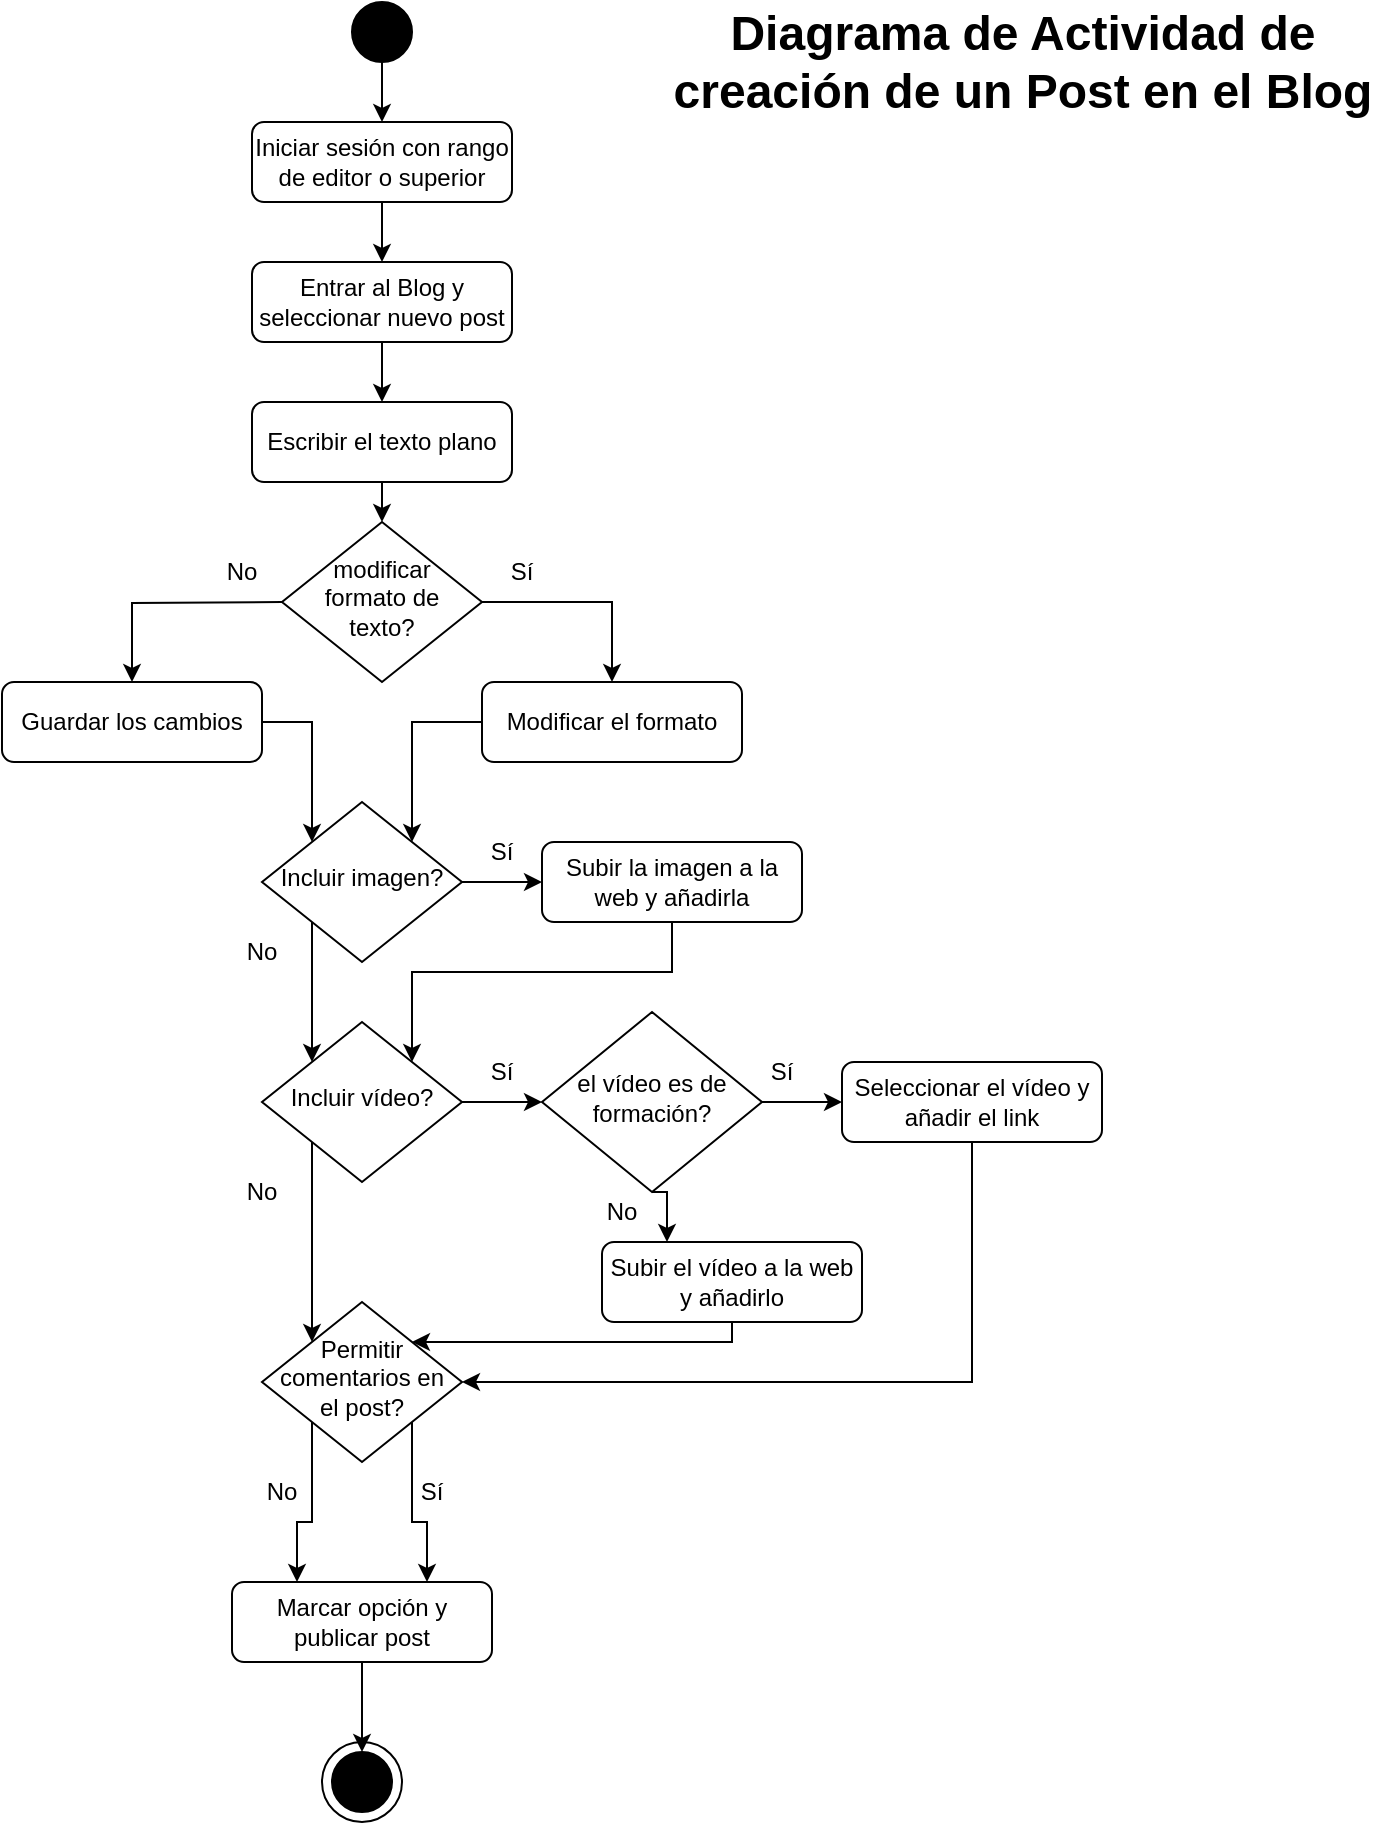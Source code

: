 <mxfile version="17.4.2" type="device"><diagram id="C5RBs43oDa-KdzZeNtuy" name="Page-1"><mxGraphModel dx="1422" dy="865" grid="1" gridSize="10" guides="1" tooltips="1" connect="1" arrows="1" fold="1" page="1" pageScale="1" pageWidth="827" pageHeight="1169" math="0" shadow="0"><root><mxCell id="WIyWlLk6GJQsqaUBKTNV-0"/><mxCell id="WIyWlLk6GJQsqaUBKTNV-1" parent="WIyWlLk6GJQsqaUBKTNV-0"/><mxCell id="AG8Vrzs5j0k-C56R-lZf-63" style="edgeStyle=orthogonalEdgeStyle;rounded=0;orthogonalLoop=1;jettySize=auto;html=1;entryX=0.5;entryY=0;entryDx=0;entryDy=0;" edge="1" parent="WIyWlLk6GJQsqaUBKTNV-1" source="AG8Vrzs5j0k-C56R-lZf-0" target="AG8Vrzs5j0k-C56R-lZf-61"><mxGeometry relative="1" as="geometry"/></mxCell><mxCell id="AG8Vrzs5j0k-C56R-lZf-0" value="" style="ellipse;whiteSpace=wrap;html=1;aspect=fixed;fillColor=#000000;" vertex="1" parent="WIyWlLk6GJQsqaUBKTNV-1"><mxGeometry x="205" y="40" width="30" height="30" as="geometry"/></mxCell><mxCell id="AG8Vrzs5j0k-C56R-lZf-4" value="" style="group" vertex="1" connectable="0" parent="WIyWlLk6GJQsqaUBKTNV-1"><mxGeometry x="190" y="910" width="40" height="40" as="geometry"/></mxCell><mxCell id="AG8Vrzs5j0k-C56R-lZf-3" value="" style="ellipse;whiteSpace=wrap;html=1;aspect=fixed;fillColor=#FFFFFF;" vertex="1" parent="AG8Vrzs5j0k-C56R-lZf-4"><mxGeometry width="40" height="40" as="geometry"/></mxCell><mxCell id="AG8Vrzs5j0k-C56R-lZf-2" value="" style="ellipse;whiteSpace=wrap;html=1;aspect=fixed;fillColor=#000000;" vertex="1" parent="AG8Vrzs5j0k-C56R-lZf-4"><mxGeometry x="5" y="5" width="30" height="30" as="geometry"/></mxCell><mxCell id="AG8Vrzs5j0k-C56R-lZf-14" style="edgeStyle=orthogonalEdgeStyle;rounded=0;orthogonalLoop=1;jettySize=auto;html=1;exitX=0.5;exitY=1;exitDx=0;exitDy=0;" edge="1" parent="WIyWlLk6GJQsqaUBKTNV-1" source="AG8Vrzs5j0k-C56R-lZf-7" target="AG8Vrzs5j0k-C56R-lZf-13"><mxGeometry relative="1" as="geometry"/></mxCell><mxCell id="AG8Vrzs5j0k-C56R-lZf-7" value="Entrar al Blog y seleccionar nuevo post" style="rounded=1;whiteSpace=wrap;html=1;fontSize=12;glass=0;strokeWidth=1;shadow=0;" vertex="1" parent="WIyWlLk6GJQsqaUBKTNV-1"><mxGeometry x="155" y="170" width="130" height="40" as="geometry"/></mxCell><mxCell id="AG8Vrzs5j0k-C56R-lZf-17" style="edgeStyle=orthogonalEdgeStyle;rounded=0;orthogonalLoop=1;jettySize=auto;html=1;exitX=1;exitY=0.5;exitDx=0;exitDy=0;entryX=0.5;entryY=0;entryDx=0;entryDy=0;" edge="1" parent="WIyWlLk6GJQsqaUBKTNV-1" source="AG8Vrzs5j0k-C56R-lZf-8" target="AG8Vrzs5j0k-C56R-lZf-11"><mxGeometry relative="1" as="geometry"><mxPoint x="320" y="340" as="targetPoint"/></mxGeometry></mxCell><mxCell id="AG8Vrzs5j0k-C56R-lZf-8" value="modificar formato de texto?" style="rhombus;whiteSpace=wrap;html=1;shadow=0;fontFamily=Helvetica;fontSize=12;align=center;strokeWidth=1;spacing=6;spacingTop=-4;" vertex="1" parent="WIyWlLk6GJQsqaUBKTNV-1"><mxGeometry x="170" y="300" width="100" height="80" as="geometry"/></mxCell><mxCell id="AG8Vrzs5j0k-C56R-lZf-9" value="Diagrama de Actividad de&lt;br&gt;creación de un Post en el Blog" style="text;strokeColor=none;fillColor=none;html=1;fontSize=24;fontStyle=1;verticalAlign=middle;align=center;" vertex="1" parent="WIyWlLk6GJQsqaUBKTNV-1"><mxGeometry x="490" y="50" width="100" height="40" as="geometry"/></mxCell><mxCell id="AG8Vrzs5j0k-C56R-lZf-27" style="edgeStyle=orthogonalEdgeStyle;rounded=0;orthogonalLoop=1;jettySize=auto;html=1;entryX=1;entryY=0;entryDx=0;entryDy=0;" edge="1" parent="WIyWlLk6GJQsqaUBKTNV-1" source="AG8Vrzs5j0k-C56R-lZf-11" target="AG8Vrzs5j0k-C56R-lZf-24"><mxGeometry relative="1" as="geometry"/></mxCell><mxCell id="AG8Vrzs5j0k-C56R-lZf-11" value="Modificar el formato" style="rounded=1;whiteSpace=wrap;html=1;fontSize=12;glass=0;strokeWidth=1;shadow=0;" vertex="1" parent="WIyWlLk6GJQsqaUBKTNV-1"><mxGeometry x="270" y="380" width="130" height="40" as="geometry"/></mxCell><mxCell id="AG8Vrzs5j0k-C56R-lZf-15" style="edgeStyle=orthogonalEdgeStyle;rounded=0;orthogonalLoop=1;jettySize=auto;html=1;exitX=0.5;exitY=1;exitDx=0;exitDy=0;entryX=0.5;entryY=0;entryDx=0;entryDy=0;" edge="1" parent="WIyWlLk6GJQsqaUBKTNV-1" source="AG8Vrzs5j0k-C56R-lZf-13" target="AG8Vrzs5j0k-C56R-lZf-8"><mxGeometry relative="1" as="geometry"/></mxCell><mxCell id="AG8Vrzs5j0k-C56R-lZf-13" value="Escribir el texto plano" style="rounded=1;whiteSpace=wrap;html=1;fontSize=12;glass=0;strokeWidth=1;shadow=0;" vertex="1" parent="WIyWlLk6GJQsqaUBKTNV-1"><mxGeometry x="155" y="240" width="130" height="40" as="geometry"/></mxCell><mxCell id="AG8Vrzs5j0k-C56R-lZf-16" value="Sí" style="text;html=1;strokeColor=none;fillColor=none;align=center;verticalAlign=middle;whiteSpace=wrap;rounded=0;" vertex="1" parent="WIyWlLk6GJQsqaUBKTNV-1"><mxGeometry x="260" y="310" width="60" height="30" as="geometry"/></mxCell><mxCell id="AG8Vrzs5j0k-C56R-lZf-23" style="edgeStyle=orthogonalEdgeStyle;rounded=0;orthogonalLoop=1;jettySize=auto;html=1;entryX=0.5;entryY=0;entryDx=0;entryDy=0;" edge="1" parent="WIyWlLk6GJQsqaUBKTNV-1" target="AG8Vrzs5j0k-C56R-lZf-21"><mxGeometry relative="1" as="geometry"><mxPoint x="170" y="340" as="sourcePoint"/></mxGeometry></mxCell><mxCell id="AG8Vrzs5j0k-C56R-lZf-19" value="No" style="text;html=1;strokeColor=none;fillColor=none;align=center;verticalAlign=middle;whiteSpace=wrap;rounded=0;" vertex="1" parent="WIyWlLk6GJQsqaUBKTNV-1"><mxGeometry x="120" y="310" width="60" height="30" as="geometry"/></mxCell><mxCell id="AG8Vrzs5j0k-C56R-lZf-26" style="edgeStyle=orthogonalEdgeStyle;rounded=0;orthogonalLoop=1;jettySize=auto;html=1;entryX=0;entryY=0;entryDx=0;entryDy=0;exitX=1;exitY=0.5;exitDx=0;exitDy=0;" edge="1" parent="WIyWlLk6GJQsqaUBKTNV-1" source="AG8Vrzs5j0k-C56R-lZf-21" target="AG8Vrzs5j0k-C56R-lZf-24"><mxGeometry relative="1" as="geometry"/></mxCell><mxCell id="AG8Vrzs5j0k-C56R-lZf-21" value="Guardar los cambios" style="rounded=1;whiteSpace=wrap;html=1;fontSize=12;glass=0;strokeWidth=1;shadow=0;" vertex="1" parent="WIyWlLk6GJQsqaUBKTNV-1"><mxGeometry x="30" y="380" width="130" height="40" as="geometry"/></mxCell><mxCell id="AG8Vrzs5j0k-C56R-lZf-30" style="edgeStyle=orthogonalEdgeStyle;rounded=0;orthogonalLoop=1;jettySize=auto;html=1;exitX=0;exitY=1;exitDx=0;exitDy=0;entryX=0;entryY=0;entryDx=0;entryDy=0;" edge="1" parent="WIyWlLk6GJQsqaUBKTNV-1" source="AG8Vrzs5j0k-C56R-lZf-24" target="AG8Vrzs5j0k-C56R-lZf-28"><mxGeometry relative="1" as="geometry"/></mxCell><mxCell id="AG8Vrzs5j0k-C56R-lZf-32" style="edgeStyle=orthogonalEdgeStyle;rounded=0;orthogonalLoop=1;jettySize=auto;html=1;exitX=1;exitY=0.5;exitDx=0;exitDy=0;entryX=0;entryY=0.5;entryDx=0;entryDy=0;" edge="1" parent="WIyWlLk6GJQsqaUBKTNV-1" source="AG8Vrzs5j0k-C56R-lZf-24" target="AG8Vrzs5j0k-C56R-lZf-29"><mxGeometry relative="1" as="geometry"/></mxCell><mxCell id="AG8Vrzs5j0k-C56R-lZf-24" value="Incluir imagen?" style="rhombus;whiteSpace=wrap;html=1;shadow=0;fontFamily=Helvetica;fontSize=12;align=center;strokeWidth=1;spacing=6;spacingTop=-4;" vertex="1" parent="WIyWlLk6GJQsqaUBKTNV-1"><mxGeometry x="160" y="440" width="100" height="80" as="geometry"/></mxCell><mxCell id="AG8Vrzs5j0k-C56R-lZf-49" style="edgeStyle=orthogonalEdgeStyle;rounded=0;orthogonalLoop=1;jettySize=auto;html=1;exitX=0.5;exitY=1;exitDx=0;exitDy=0;entryX=1;entryY=0;entryDx=0;entryDy=0;" edge="1" parent="WIyWlLk6GJQsqaUBKTNV-1" source="AG8Vrzs5j0k-C56R-lZf-25" target="AG8Vrzs5j0k-C56R-lZf-35"><mxGeometry relative="1" as="geometry"><Array as="points"><mxPoint x="395" y="710"/></Array></mxGeometry></mxCell><mxCell id="AG8Vrzs5j0k-C56R-lZf-25" value="Subir el vídeo a la web y añadirlo" style="rounded=1;whiteSpace=wrap;html=1;fontSize=12;glass=0;strokeWidth=1;shadow=0;" vertex="1" parent="WIyWlLk6GJQsqaUBKTNV-1"><mxGeometry x="330" y="660" width="130" height="40" as="geometry"/></mxCell><mxCell id="AG8Vrzs5j0k-C56R-lZf-38" style="edgeStyle=orthogonalEdgeStyle;rounded=0;orthogonalLoop=1;jettySize=auto;html=1;exitX=1;exitY=0.5;exitDx=0;exitDy=0;entryX=0;entryY=0.5;entryDx=0;entryDy=0;" edge="1" parent="WIyWlLk6GJQsqaUBKTNV-1" source="AG8Vrzs5j0k-C56R-lZf-28" target="AG8Vrzs5j0k-C56R-lZf-43"><mxGeometry relative="1" as="geometry"><mxPoint x="300" y="590" as="targetPoint"/></mxGeometry></mxCell><mxCell id="AG8Vrzs5j0k-C56R-lZf-40" style="edgeStyle=orthogonalEdgeStyle;rounded=0;orthogonalLoop=1;jettySize=auto;html=1;exitX=0;exitY=1;exitDx=0;exitDy=0;entryX=0;entryY=0;entryDx=0;entryDy=0;" edge="1" parent="WIyWlLk6GJQsqaUBKTNV-1" source="AG8Vrzs5j0k-C56R-lZf-28" target="AG8Vrzs5j0k-C56R-lZf-35"><mxGeometry relative="1" as="geometry"/></mxCell><mxCell id="AG8Vrzs5j0k-C56R-lZf-28" value="Incluir vídeo?" style="rhombus;whiteSpace=wrap;html=1;shadow=0;fontFamily=Helvetica;fontSize=12;align=center;strokeWidth=1;spacing=6;spacingTop=-4;" vertex="1" parent="WIyWlLk6GJQsqaUBKTNV-1"><mxGeometry x="160" y="550" width="100" height="80" as="geometry"/></mxCell><mxCell id="AG8Vrzs5j0k-C56R-lZf-31" style="edgeStyle=orthogonalEdgeStyle;rounded=0;orthogonalLoop=1;jettySize=auto;html=1;exitX=0.5;exitY=1;exitDx=0;exitDy=0;entryX=1;entryY=0;entryDx=0;entryDy=0;" edge="1" parent="WIyWlLk6GJQsqaUBKTNV-1" source="AG8Vrzs5j0k-C56R-lZf-29" target="AG8Vrzs5j0k-C56R-lZf-28"><mxGeometry relative="1" as="geometry"/></mxCell><mxCell id="AG8Vrzs5j0k-C56R-lZf-29" value="Subir la imagen a la web y añadirla" style="rounded=1;whiteSpace=wrap;html=1;fontSize=12;glass=0;strokeWidth=1;shadow=0;" vertex="1" parent="WIyWlLk6GJQsqaUBKTNV-1"><mxGeometry x="300" y="460" width="130" height="40" as="geometry"/></mxCell><mxCell id="AG8Vrzs5j0k-C56R-lZf-33" value="Sí" style="text;html=1;strokeColor=none;fillColor=none;align=center;verticalAlign=middle;whiteSpace=wrap;rounded=0;" vertex="1" parent="WIyWlLk6GJQsqaUBKTNV-1"><mxGeometry x="250" y="450" width="60" height="30" as="geometry"/></mxCell><mxCell id="AG8Vrzs5j0k-C56R-lZf-34" value="No" style="text;html=1;strokeColor=none;fillColor=none;align=center;verticalAlign=middle;whiteSpace=wrap;rounded=0;" vertex="1" parent="WIyWlLk6GJQsqaUBKTNV-1"><mxGeometry x="130" y="500" width="60" height="30" as="geometry"/></mxCell><mxCell id="AG8Vrzs5j0k-C56R-lZf-56" style="edgeStyle=orthogonalEdgeStyle;rounded=0;orthogonalLoop=1;jettySize=auto;html=1;exitX=0;exitY=1;exitDx=0;exitDy=0;entryX=0.25;entryY=0;entryDx=0;entryDy=0;" edge="1" parent="WIyWlLk6GJQsqaUBKTNV-1" source="AG8Vrzs5j0k-C56R-lZf-35" target="AG8Vrzs5j0k-C56R-lZf-52"><mxGeometry relative="1" as="geometry"/></mxCell><mxCell id="AG8Vrzs5j0k-C56R-lZf-58" style="edgeStyle=orthogonalEdgeStyle;rounded=0;orthogonalLoop=1;jettySize=auto;html=1;exitX=1;exitY=1;exitDx=0;exitDy=0;entryX=0.75;entryY=0;entryDx=0;entryDy=0;" edge="1" parent="WIyWlLk6GJQsqaUBKTNV-1" source="AG8Vrzs5j0k-C56R-lZf-35" target="AG8Vrzs5j0k-C56R-lZf-52"><mxGeometry relative="1" as="geometry"/></mxCell><mxCell id="AG8Vrzs5j0k-C56R-lZf-35" value="Permitir comentarios en el post?" style="rhombus;whiteSpace=wrap;html=1;shadow=0;fontFamily=Helvetica;fontSize=12;align=center;strokeWidth=1;spacing=6;spacingTop=-4;" vertex="1" parent="WIyWlLk6GJQsqaUBKTNV-1"><mxGeometry x="160" y="690" width="100" height="80" as="geometry"/></mxCell><mxCell id="AG8Vrzs5j0k-C56R-lZf-41" value="No" style="text;html=1;strokeColor=none;fillColor=none;align=center;verticalAlign=middle;whiteSpace=wrap;rounded=0;" vertex="1" parent="WIyWlLk6GJQsqaUBKTNV-1"><mxGeometry x="130" y="620" width="60" height="30" as="geometry"/></mxCell><mxCell id="AG8Vrzs5j0k-C56R-lZf-42" value="Sí" style="text;html=1;strokeColor=none;fillColor=none;align=center;verticalAlign=middle;whiteSpace=wrap;rounded=0;" vertex="1" parent="WIyWlLk6GJQsqaUBKTNV-1"><mxGeometry x="250" y="560" width="60" height="30" as="geometry"/></mxCell><mxCell id="AG8Vrzs5j0k-C56R-lZf-45" style="edgeStyle=orthogonalEdgeStyle;rounded=0;orthogonalLoop=1;jettySize=auto;html=1;exitX=1;exitY=0.5;exitDx=0;exitDy=0;entryX=0;entryY=0.5;entryDx=0;entryDy=0;" edge="1" parent="WIyWlLk6GJQsqaUBKTNV-1" source="AG8Vrzs5j0k-C56R-lZf-43" target="AG8Vrzs5j0k-C56R-lZf-44"><mxGeometry relative="1" as="geometry"/></mxCell><mxCell id="AG8Vrzs5j0k-C56R-lZf-46" style="edgeStyle=orthogonalEdgeStyle;rounded=0;orthogonalLoop=1;jettySize=auto;html=1;exitX=0.5;exitY=1;exitDx=0;exitDy=0;entryX=0.25;entryY=0;entryDx=0;entryDy=0;" edge="1" parent="WIyWlLk6GJQsqaUBKTNV-1" source="AG8Vrzs5j0k-C56R-lZf-43" target="AG8Vrzs5j0k-C56R-lZf-25"><mxGeometry relative="1" as="geometry"/></mxCell><mxCell id="AG8Vrzs5j0k-C56R-lZf-43" value="el vídeo es de formación?" style="rhombus;whiteSpace=wrap;html=1;shadow=0;fontFamily=Helvetica;fontSize=12;align=center;strokeWidth=1;spacing=6;spacingTop=-4;" vertex="1" parent="WIyWlLk6GJQsqaUBKTNV-1"><mxGeometry x="300" y="545" width="110" height="90" as="geometry"/></mxCell><mxCell id="AG8Vrzs5j0k-C56R-lZf-50" style="edgeStyle=orthogonalEdgeStyle;rounded=0;orthogonalLoop=1;jettySize=auto;html=1;exitX=0.5;exitY=1;exitDx=0;exitDy=0;entryX=1;entryY=0.5;entryDx=0;entryDy=0;" edge="1" parent="WIyWlLk6GJQsqaUBKTNV-1" source="AG8Vrzs5j0k-C56R-lZf-44" target="AG8Vrzs5j0k-C56R-lZf-35"><mxGeometry relative="1" as="geometry"/></mxCell><mxCell id="AG8Vrzs5j0k-C56R-lZf-44" value="Seleccionar el vídeo y añadir el link" style="rounded=1;whiteSpace=wrap;html=1;fontSize=12;glass=0;strokeWidth=1;shadow=0;" vertex="1" parent="WIyWlLk6GJQsqaUBKTNV-1"><mxGeometry x="450" y="570" width="130" height="40" as="geometry"/></mxCell><mxCell id="AG8Vrzs5j0k-C56R-lZf-47" value="Sí" style="text;html=1;strokeColor=none;fillColor=none;align=center;verticalAlign=middle;whiteSpace=wrap;rounded=0;" vertex="1" parent="WIyWlLk6GJQsqaUBKTNV-1"><mxGeometry x="390" y="560" width="60" height="30" as="geometry"/></mxCell><mxCell id="AG8Vrzs5j0k-C56R-lZf-48" value="No" style="text;html=1;strokeColor=none;fillColor=none;align=center;verticalAlign=middle;whiteSpace=wrap;rounded=0;" vertex="1" parent="WIyWlLk6GJQsqaUBKTNV-1"><mxGeometry x="310" y="630" width="60" height="30" as="geometry"/></mxCell><mxCell id="AG8Vrzs5j0k-C56R-lZf-55" style="edgeStyle=orthogonalEdgeStyle;rounded=0;orthogonalLoop=1;jettySize=auto;html=1;exitX=0.5;exitY=1;exitDx=0;exitDy=0;entryX=0.5;entryY=0;entryDx=0;entryDy=0;" edge="1" parent="WIyWlLk6GJQsqaUBKTNV-1" source="AG8Vrzs5j0k-C56R-lZf-52" target="AG8Vrzs5j0k-C56R-lZf-2"><mxGeometry relative="1" as="geometry"/></mxCell><mxCell id="AG8Vrzs5j0k-C56R-lZf-52" value="Marcar opción y publicar post" style="rounded=1;whiteSpace=wrap;html=1;fontSize=12;glass=0;strokeWidth=1;shadow=0;" vertex="1" parent="WIyWlLk6GJQsqaUBKTNV-1"><mxGeometry x="145" y="830" width="130" height="40" as="geometry"/></mxCell><mxCell id="AG8Vrzs5j0k-C56R-lZf-59" value="Sí" style="text;html=1;strokeColor=none;fillColor=none;align=center;verticalAlign=middle;whiteSpace=wrap;rounded=0;" vertex="1" parent="WIyWlLk6GJQsqaUBKTNV-1"><mxGeometry x="215" y="770" width="60" height="30" as="geometry"/></mxCell><mxCell id="AG8Vrzs5j0k-C56R-lZf-60" value="No" style="text;html=1;strokeColor=none;fillColor=none;align=center;verticalAlign=middle;whiteSpace=wrap;rounded=0;" vertex="1" parent="WIyWlLk6GJQsqaUBKTNV-1"><mxGeometry x="140" y="770" width="60" height="30" as="geometry"/></mxCell><mxCell id="AG8Vrzs5j0k-C56R-lZf-62" style="edgeStyle=orthogonalEdgeStyle;rounded=0;orthogonalLoop=1;jettySize=auto;html=1;exitX=0.5;exitY=1;exitDx=0;exitDy=0;entryX=0.5;entryY=0;entryDx=0;entryDy=0;" edge="1" parent="WIyWlLk6GJQsqaUBKTNV-1" source="AG8Vrzs5j0k-C56R-lZf-61" target="AG8Vrzs5j0k-C56R-lZf-7"><mxGeometry relative="1" as="geometry"/></mxCell><mxCell id="AG8Vrzs5j0k-C56R-lZf-61" value="Iniciar sesión con rango de editor o superior" style="rounded=1;whiteSpace=wrap;html=1;fontSize=12;glass=0;strokeWidth=1;shadow=0;" vertex="1" parent="WIyWlLk6GJQsqaUBKTNV-1"><mxGeometry x="155" y="100" width="130" height="40" as="geometry"/></mxCell></root></mxGraphModel></diagram></mxfile>
